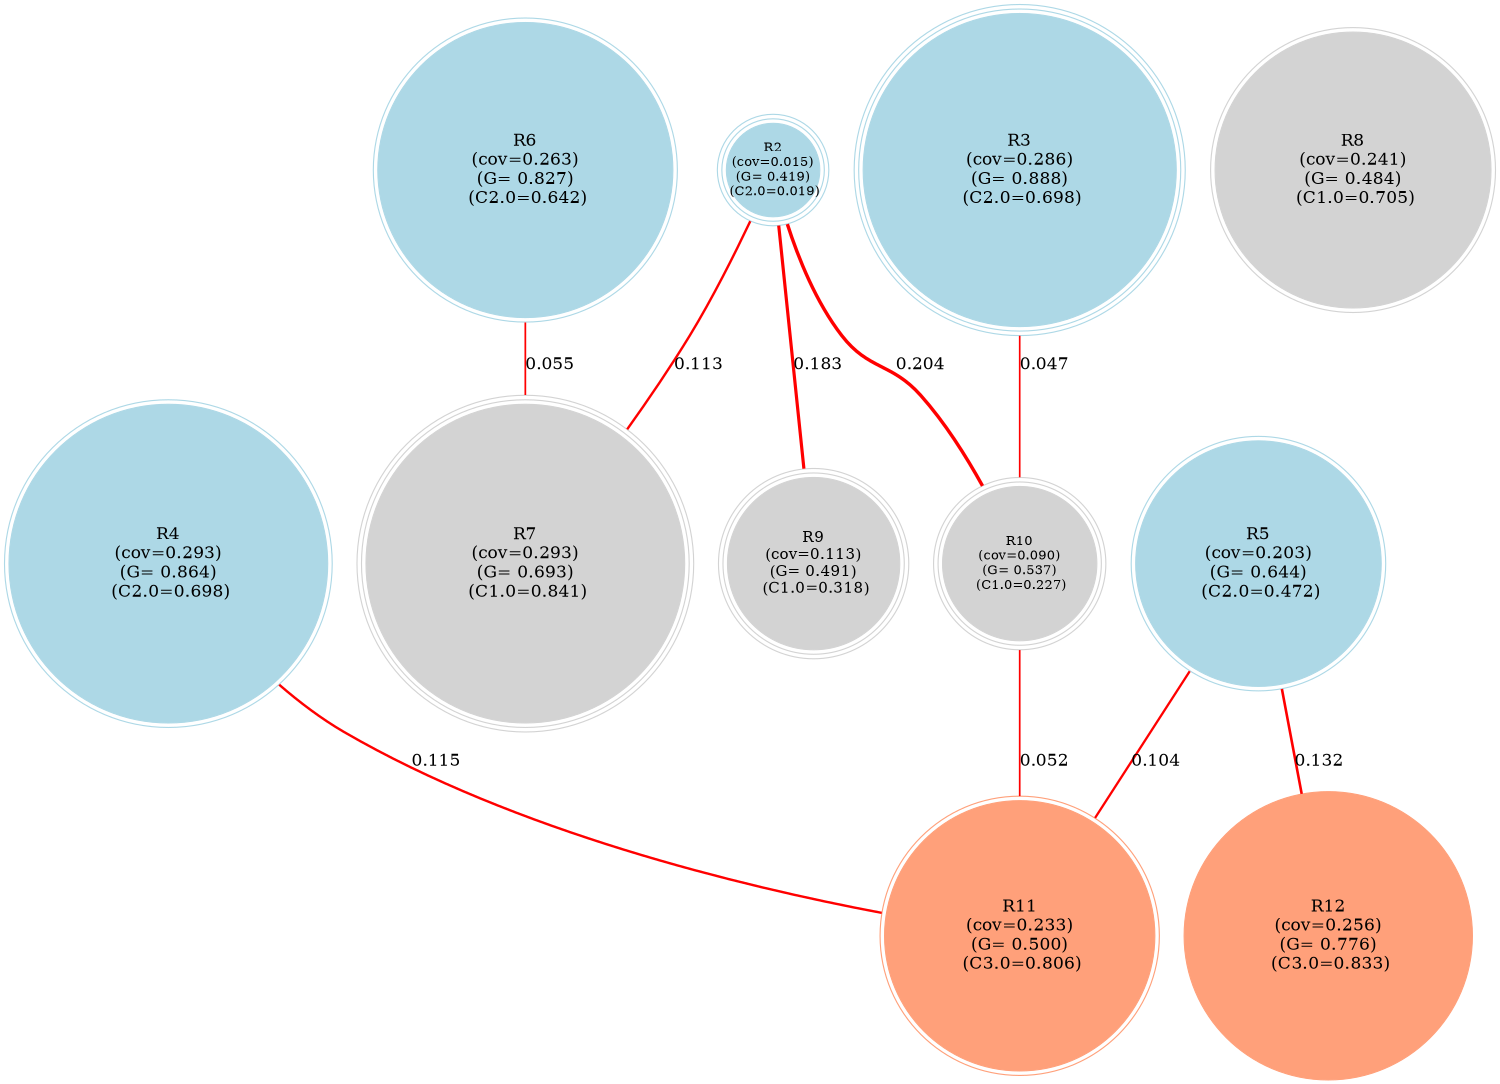 graph "" {
	name=FINGRAM; ratio=auto; size="10,10"; overlap="scale"; nodesep=0.3; center=true; truecolor=true;

	Rule2 [shape=circle,height=1.150,width=1.150,fixedsize=true,peripheries=3,color="#add8e6",fillcolor="#add8e6",fontsize=11.800000190734863,fontcolor=black,style=filled,label="R2\n (cov=0.015) \n (G= 0.419) \n (C2.0=0.019)",tooltip="Rule2:  IF AlcalinityOfAsh is very high AND flavanoids is high AND Proline is high THEN Class is 2.0 (cov=0.015 ; G= 0.419 ; C2.0=0.019)"];
	Rule3 [shape=circle,height=3.857,width=3.857,fixedsize=true,peripheries=3,color="#add8e6",fillcolor="#add8e6",fontsize=15.399999618530273,fontcolor=black,style=filled,label="R3\n (cov=0.286) \n (G= 0.888) \n (C2.0=0.698)",tooltip="Rule3:  IF Alcohol is very low OR low AND flavanoids is average OR high AND Proline is very low OR low OR average THEN Class is 2.0 (cov=0.286 ; G= 0.888 ; C2.0=0.698)"];
	Rule4 [shape=circle,height=3.932,width=3.932,fixedsize=true,peripheries=2,color="#add8e6",fillcolor="#add8e6",fontsize=15.399999618530273,fontcolor=black,style=filled,label="R4\n (cov=0.293) \n (G= 0.864) \n (C2.0=0.698)",tooltip="Rule4:  IF flavanoids is average OR high OR very high AND Proline is very low OR low THEN Class is 2.0 (cov=0.293 ; G= 0.864 ; C2.0=0.698)"];
	Rule5 [shape=circle,height=3.030,width=3.030,fixedsize=true,peripheries=2,color="#add8e6",fillcolor="#add8e6",fontsize=15.399999618530273,fontcolor=black,style=filled,label="R5\n (cov=0.203) \n (G= 0.644) \n (C2.0=0.472)",tooltip="Rule5:  IF flavanoids is low AND ColorIntensity is very low OR low THEN Class is 2.0 (cov=0.203 ; G= 0.644 ; C2.0=0.472)"];
	Rule6 [shape=circle,height=3.632,width=3.632,fixedsize=true,peripheries=2,color="#add8e6",fillcolor="#add8e6",fontsize=15.399999618530273,fontcolor=black,style=filled,label="R6\n (cov=0.263) \n (G= 0.827) \n (C2.0=0.642)",tooltip="Rule6:  IF Alcohol is very low OR low AND flavanoids is average THEN Class is 2.0 (cov=0.263 ; G= 0.827 ; C2.0=0.642)"];
	Rule7 [shape=circle,height=3.932,width=3.932,fixedsize=true,peripheries=3,color="#d3d3d3",fillcolor="#d3d3d3",fontsize=15.399999618530273,fontcolor=black,style=filled,label="R7\n (cov=0.293) \n (G= 0.693) \n (C1.0=0.841)",tooltip="Rule7:  IF AlcalinityOfAsh is more or less (more or less (more or less (high))) AND flavanoids is high AND Proline is high THEN Class is 1.0 (cov=0.293 ; G= 0.693 ; C1.0=0.841)"];
	Rule8 [shape=circle,height=3.406,width=3.406,fixedsize=true,peripheries=2,color="#d3d3d3",fillcolor="#d3d3d3",fontsize=15.399999618530273,fontcolor=black,style=filled,label="R8\n (cov=0.241) \n (G= 0.484) \n (C1.0=0.705)",tooltip="Rule8:  IF flavanoids is high OR very high AND Proline is very high THEN Class is 1.0 (cov=0.241 ; G= 0.484 ; C1.0=0.705)"];
	Rule9 [shape=circle,height=2.128,width=2.128,fixedsize=true,peripheries=3,color="#d3d3d3",fillcolor="#d3d3d3",fontsize=13.600000381469727,fontcolor=black,style=filled,label="R9\n (cov=0.113) \n (G= 0.491) \n (C1.0=0.318)",tooltip="Rule9:  IF Alcohol is more or less (average OR high) AND flavanoids is average AND Proline is high THEN Class is 1.0 (cov=0.113 ; G= 0.491 ; C1.0=0.318)"];
	Rule10 [shape=circle,height=1.902,width=1.902,fixedsize=true,peripheries=3,color="#d3d3d3",fillcolor="#d3d3d3",fontsize=11.800000190734863,fontcolor=black,style=filled,label="R10\n (cov=0.090) \n (G= 0.537) \n (C1.0=0.227)",tooltip="Rule10:  IF Alcohol is more or less (average OR high) AND flavanoids is average OR high OR very high AND Proline is average THEN Class is 1.0 (cov=0.090 ; G= 0.537 ; C1.0=0.227)"];
	Rule11 [shape=circle,height=3.331,width=3.331,fixedsize=true,peripheries=2,color="#ffa07a",fillcolor="#ffa07a",fontsize=15.399999618530273,fontcolor=black,style=filled,label="R11\n (cov=0.233) \n (G= 0.500) \n (C3.0=0.806)",tooltip="Rule11:  IF flavanoids is low AND ColorIntensity is average OR high OR very high THEN Class is 3.0 (cov=0.233 ; G= 0.500 ; C3.0=0.806)"];
	Rule12 [shape=circle,height=3.556,width=3.556,fixedsize=true,peripheries=1,color="#ffa07a",fillcolor="#ffa07a",fontsize=15.399999618530273,fontcolor=black,style=filled,label="R12\n (cov=0.256) \n (G= 0.776) \n (C3.0=0.833)",tooltip="Rule12:  IF flavanoids is very low THEN Class is 3.0 (cov=0.256 ; G= 0.776 ; C3.0=0.833)"];
	  
	Rule2 -- Rule7 [penwidth=2.132,weight=88.677,color=red,fontsize=15,labelfontcolor=red,label="0.113",tooltip="R2 -- R7 (0.113)",title="R2 -- R7 (0.113)"];  
	Rule2 -- Rule9 [penwidth=2.826,weight=81.743,color=red,fontsize=15,labelfontcolor=red,label="0.183",tooltip="R2 -- R9 (0.183)",title="R2 -- R9 (0.183)"];  
	Rule2 -- Rule10 [penwidth=3.041,weight=79.588,color=red,fontsize=15,labelfontcolor=red,label="0.204",tooltip="R2 -- R10 (0.204)",title="R2 -- R10 (0.204)"];  
	Rule3 -- Rule10 [penwidth=1.475,weight=95.254,color=red,fontsize=15,labelfontcolor=red,label="0.047",tooltip="R3 -- R10 (0.047)",title="R3 -- R10 (0.047)"];  
	Rule4 -- Rule11 [penwidth=2.150,weight=88.496,color=red,fontsize=15,labelfontcolor=red,label="0.115",tooltip="R4 -- R11 (0.115)",title="R4 -- R11 (0.115)"];  
	Rule5 -- Rule11 [penwidth=2.037,weight=89.630,color=red,fontsize=15,labelfontcolor=red,label="0.104",tooltip="R5 -- R11 (0.104)",title="R5 -- R11 (0.104)"];  
	Rule5 -- Rule12 [penwidth=2.320,weight=86.798,color=red,fontsize=15,labelfontcolor=red,label="0.132",tooltip="R5 -- R12 (0.132)",title="R5 -- R12 (0.132)"];  
	Rule6 -- Rule7 [penwidth=1.549,weight=94.508,color=red,fontsize=15,labelfontcolor=red,label="0.055",tooltip="R6 -- R7 (0.055)",title="R6 -- R7 (0.055)"];  
	Rule10 -- Rule11 [penwidth=1.518,weight=94.815,color=red,fontsize=15,labelfontcolor=red,label="0.052",tooltip="R10 -- R11 (0.052)",title="R10 -- R11 (0.052)"];}